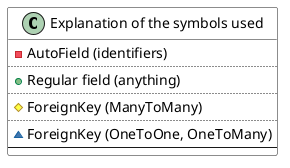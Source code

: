 @startuml

    class "Explanation of the symbols used" as DESCRIPTION #FFF {
    - AutoField (identifiers)
    ..
    + Regular field (anything)
    ..
    # ForeignKey (ManyToMany)
    ..
    ~ ForeignKey (OneToOne, OneToMany)
    --
}


@enduml
